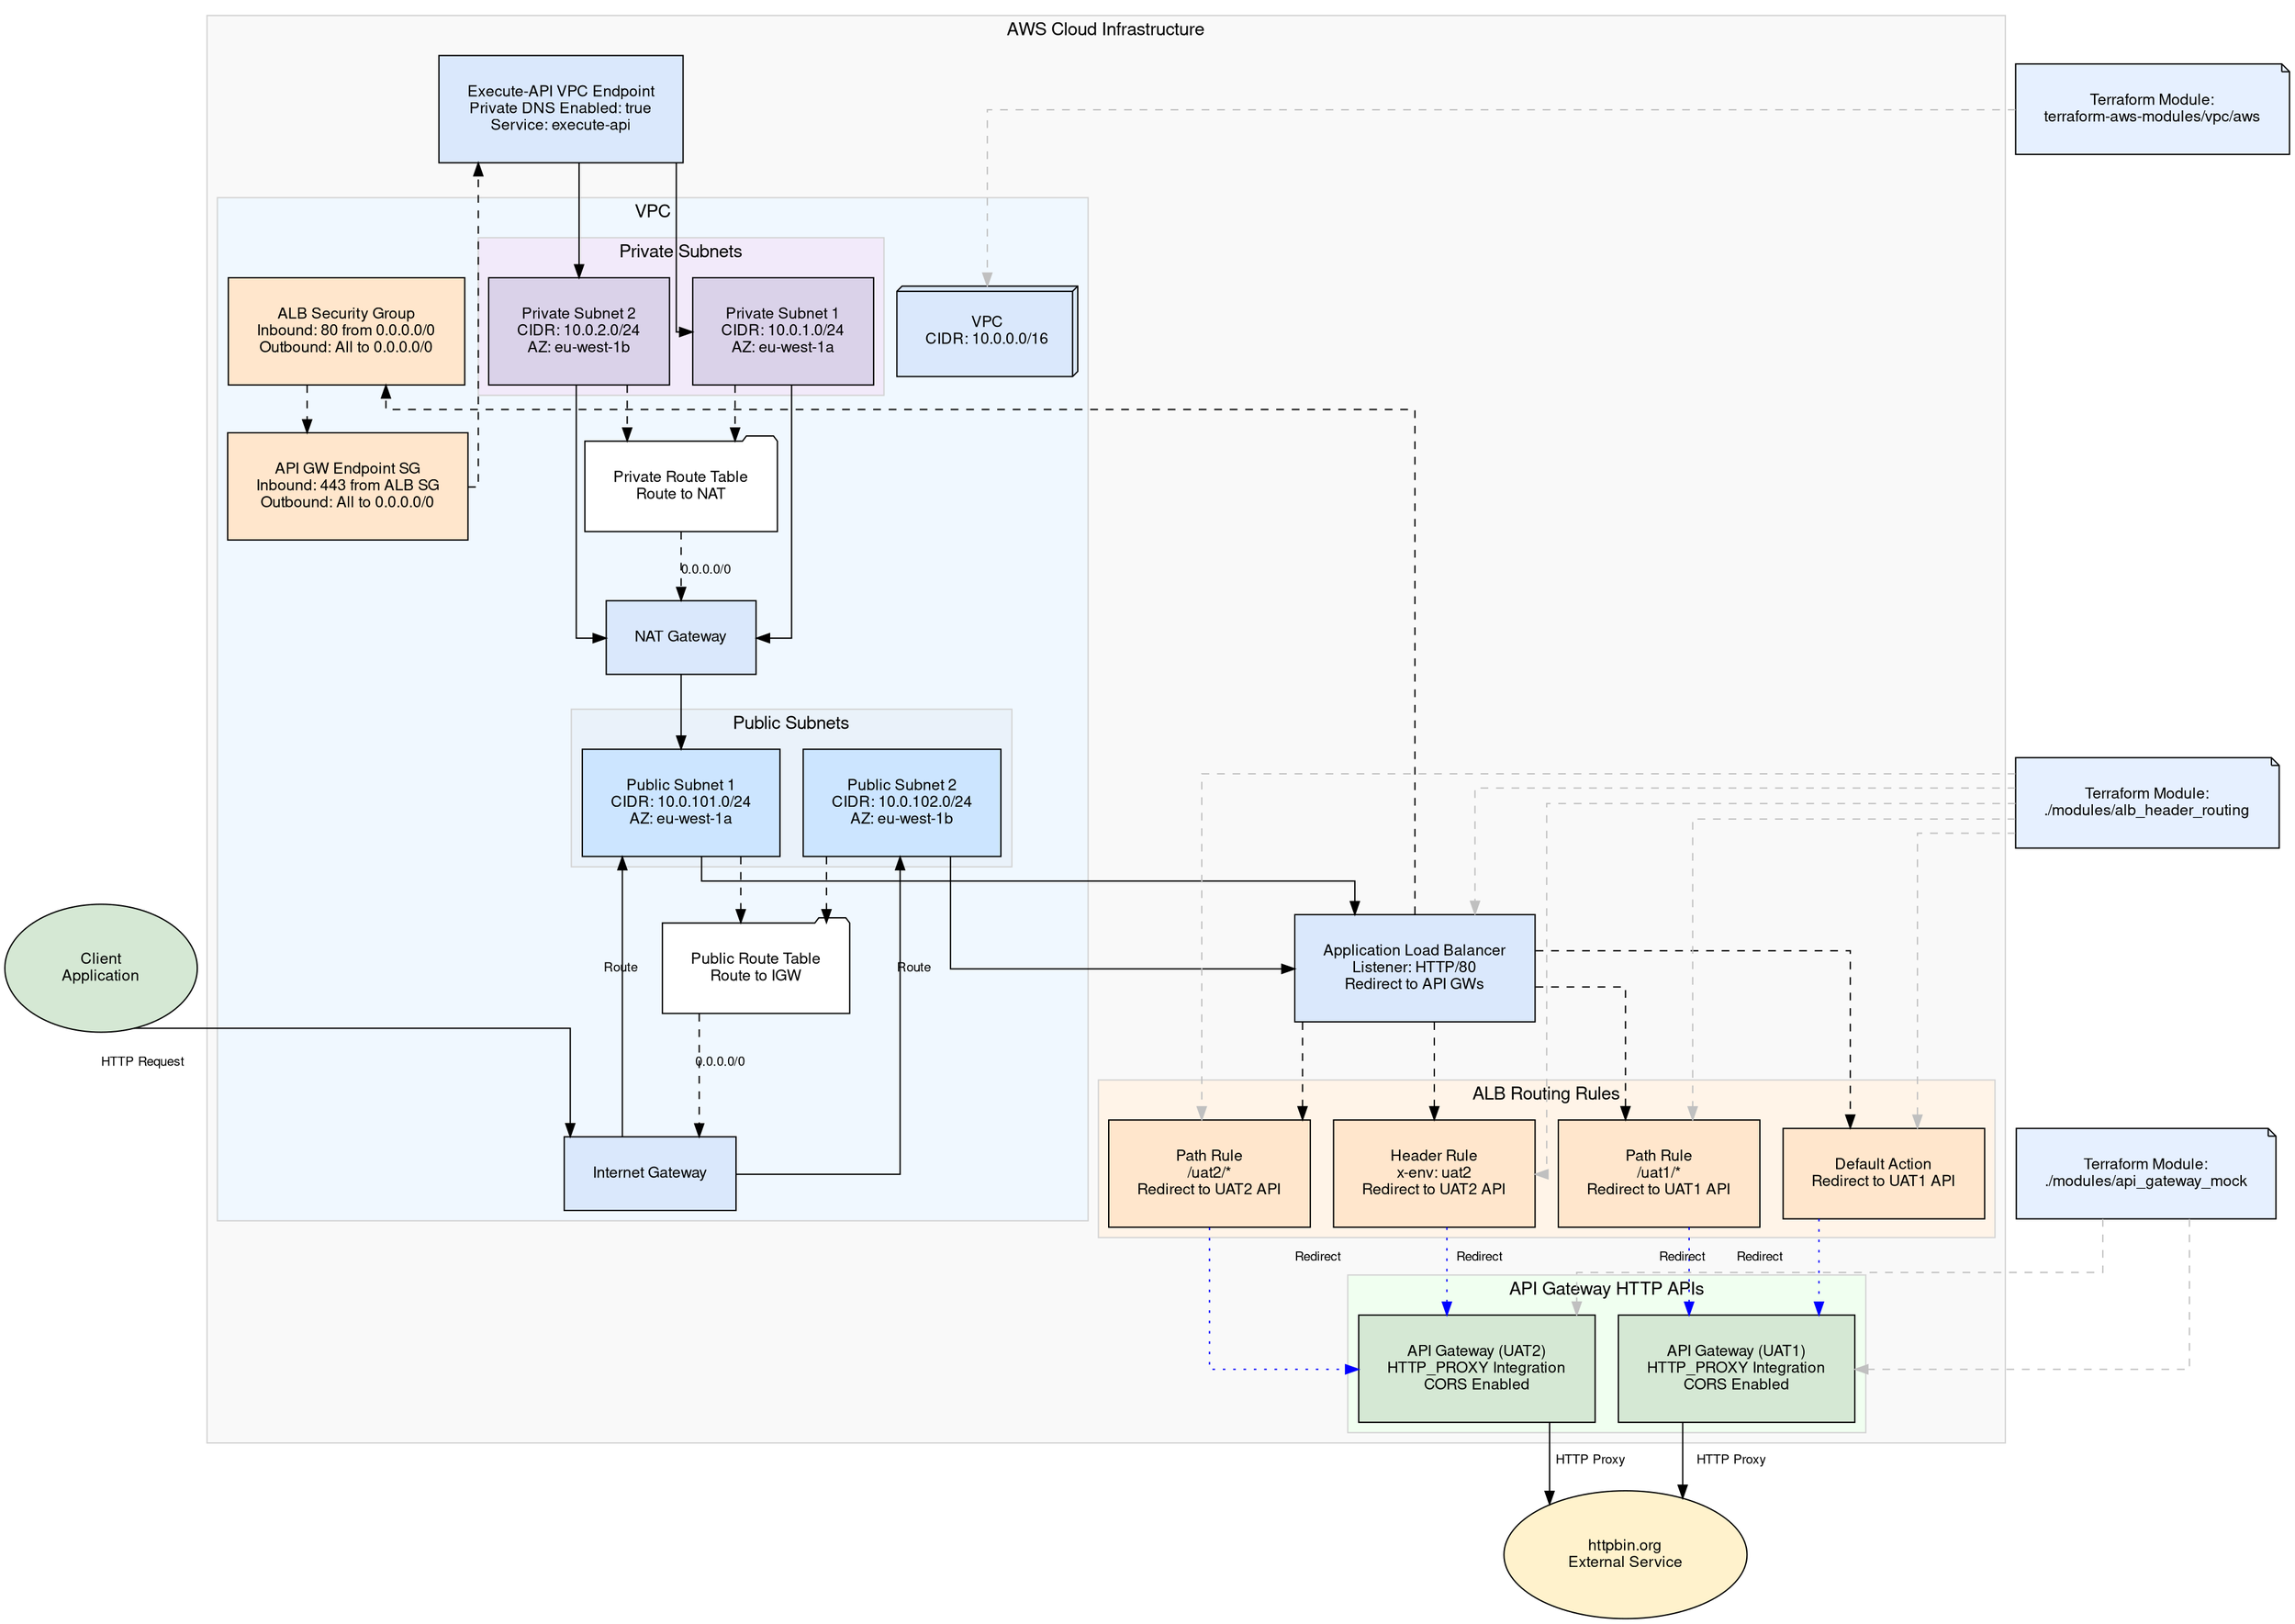 digraph "AWS API Gateway with ALB Routing - Deployment" {
    // Diagram settings
    rankdir=TB;
    fontname="Helvetica,Arial,sans-serif";
    node [fontname="Helvetica,Arial,sans-serif", fontsize=12, shape=box, style=filled, fillcolor=white, margin=0.3];
    edge [fontname="Helvetica,Arial,sans-serif", fontsize=10];
    concentrate=true;
    splines=ortho;
    
    // Define nodes
    client [label="Client\nApplication", shape=ellipse, fillcolor="#D5E8D4", style="filled"];
    
    subgraph cluster_aws {
        label="AWS Cloud Infrastructure";
        style=filled;
        color=lightgrey;
        fillcolor="#F9F9F9";
        
        // VPC Components
        subgraph cluster_vpc {
            label="VPC";
            style=filled;
            color=lightgrey;
            fillcolor="#F0F8FF";
            
            vpc [label="VPC\nCIDR: 10.0.0.0/16", shape=box3d, fillcolor="#DAE8FC"];
            
            subgraph cluster_public_subnets {
                label="Public Subnets";
                style=filled;
                color=lightgrey;
                fillcolor="#EAF2FA";
                
                public_subnet1 [label="Public Subnet 1\nCIDR: 10.0.101.0/24\nAZ: eu-west-1a", fillcolor="#CCE5FF"];
                public_subnet2 [label="Public Subnet 2\nCIDR: 10.0.102.0/24\nAZ: eu-west-1b", fillcolor="#CCE5FF"];
            }
            
            subgraph cluster_private_subnets {
                label="Private Subnets";
                style=filled;
                color=lightgrey;
                fillcolor="#F2EAFA";
                
                private_subnet1 [label="Private Subnet 1\nCIDR: 10.0.1.0/24\nAZ: eu-west-1a", fillcolor="#DAD2E9"];
                private_subnet2 [label="Private Subnet 2\nCIDR: 10.0.2.0/24\nAZ: eu-west-1b", fillcolor="#DAD2E9"];
            }
            
            igw [label="Internet Gateway", shape=box, fillcolor="#DAE8FC"];
            nat [label="NAT Gateway", shape=box, fillcolor="#DAE8FC"];
            route_table_public [label="Public Route Table\nRoute to IGW", shape=folder, fillcolor="#FFFFFF"];
            route_table_private [label="Private Route Table\nRoute to NAT", shape=folder, fillcolor="#FFFFFF"];
            
            // Security Groups
            alb_sg [label="ALB Security Group\nInbound: 80 from 0.0.0.0/0\nOutbound: All to 0.0.0.0/0", shape=box, fillcolor="#FFE6CC"];
            endpoint_sg [label="API GW Endpoint SG\nInbound: 443 from ALB SG\nOutbound: All to 0.0.0.0/0", shape=box, fillcolor="#FFE6CC"];
        }
        
        // Load Balancer
        alb [label="Application Load Balancer\nListener: HTTP/80\nRedirect to API GWs", shape=box, fillcolor="#DAE8FC"];
        
        // API Gateway VPC Endpoint
        api_endpoint [label="Execute-API VPC Endpoint\nPrivate DNS Enabled: true\nService: execute-api", shape=box, fillcolor="#DAE8FC"];
        
        // API Gateways
        subgraph cluster_api_gateways {
            label="API Gateway HTTP APIs";
            style=filled;
            color=lightgrey;
            fillcolor="#F0FFF0";
            
            api_uat1 [label="API Gateway (UAT1)\nHTTP_PROXY Integration\nCORS Enabled", shape=box, fillcolor="#D5E8D4"];
            api_uat2 [label="API Gateway (UAT2)\nHTTP_PROXY Integration\nCORS Enabled", shape=box, fillcolor="#D5E8D4"];
        }
        
        // ALB Routing
        subgraph cluster_alb_routing {
            label="ALB Routing Rules";
            style=filled;
            color=lightgrey;
            fillcolor="#FFF4E8";
            
            alb_default_rule [label="Default Action\nRedirect to UAT1 API", shape=box, fillcolor="#FFE6CC"];
            alb_header_rule [label="Header Rule\nx-env: uat2\nRedirect to UAT2 API", shape=box, fillcolor="#FFE6CC"];
            alb_path_rule_uat1 [label="Path Rule\n/uat1/*\nRedirect to UAT1 API", shape=box, fillcolor="#FFE6CC"];
            alb_path_rule_uat2 [label="Path Rule\n/uat2/*\nRedirect to UAT2 API", shape=box, fillcolor="#FFE6CC"];
        }
    }
    
    // External service
    backend [label="httpbin.org\nExternal Service", shape=ellipse, fillcolor="#FFF2CC", style="filled"];
    
    // Define connections
    client -> igw [label="HTTP Request"];
    igw -> public_subnet1 [label="Route"];
    igw -> public_subnet2 [label="Route"];
    
    public_subnet1 -> route_table_public [style="dashed"];
    public_subnet2 -> route_table_public [style="dashed"];
    route_table_public -> igw [style="dashed", label="0.0.0.0/0"];
    
    private_subnet1 -> route_table_private [style="dashed"];
    private_subnet2 -> route_table_private [style="dashed"];
    route_table_private -> nat [style="dashed", label="0.0.0.0/0"];
    
    public_subnet1 -> alb;
    public_subnet2 -> alb;
    
    alb -> alb_default_rule [style="dashed"];
    alb -> alb_header_rule [style="dashed"];
    alb -> alb_path_rule_uat1 [style="dashed"];
    alb -> alb_path_rule_uat2 [style="dashed"];
    
    alb_default_rule -> api_uat1 [label="Redirect", style="dotted", color="blue"];
    alb_header_rule -> api_uat2 [label="Redirect", style="dotted", color="blue"];
    alb_path_rule_uat1 -> api_uat1 [label="Redirect", style="dotted", color="blue"];
    alb_path_rule_uat2 -> api_uat2 [label="Redirect", style="dotted", color="blue"];
    
    alb -> alb_sg [style="dashed"];
    alb_sg -> endpoint_sg [style="dashed"];
    endpoint_sg -> api_endpoint [style="dashed"];
    
    api_endpoint -> private_subnet1;
    api_endpoint -> private_subnet2;
    
    private_subnet1 -> nat;
    private_subnet2 -> nat;
    nat -> public_subnet1;
    
    api_uat1 -> backend [label="HTTP Proxy"];
    api_uat2 -> backend [label="HTTP Proxy"];
    
    // Terraform resources and modules labels
    vpc_module [label="Terraform Module:\nterraform-aws-modules/vpc/aws", shape=note, fillcolor="#E6F0FF"];
    api_gateway_module [label="Terraform Module:\n./modules/api_gateway_mock", shape=note, fillcolor="#E6F0FF"];
    alb_routing_module [label="Terraform Module:\n./modules/alb_header_routing", shape=note, fillcolor="#E6F0FF"];
    
    // Connect resources to modules
    vpc_module -> vpc [style="dashed", color="gray"];
    api_gateway_module -> api_uat1 [style="dashed", color="gray"];
    api_gateway_module -> api_uat2 [style="dashed", color="gray"];
    alb_routing_module -> alb [style="dashed", color="gray"];
    alb_routing_module -> alb_default_rule [style="dashed", color="gray"];
    alb_routing_module -> alb_header_rule [style="dashed", color="gray"];
    alb_routing_module -> alb_path_rule_uat1 [style="dashed", color="gray"];
    alb_routing_module -> alb_path_rule_uat2 [style="dashed", color="gray"];
} 